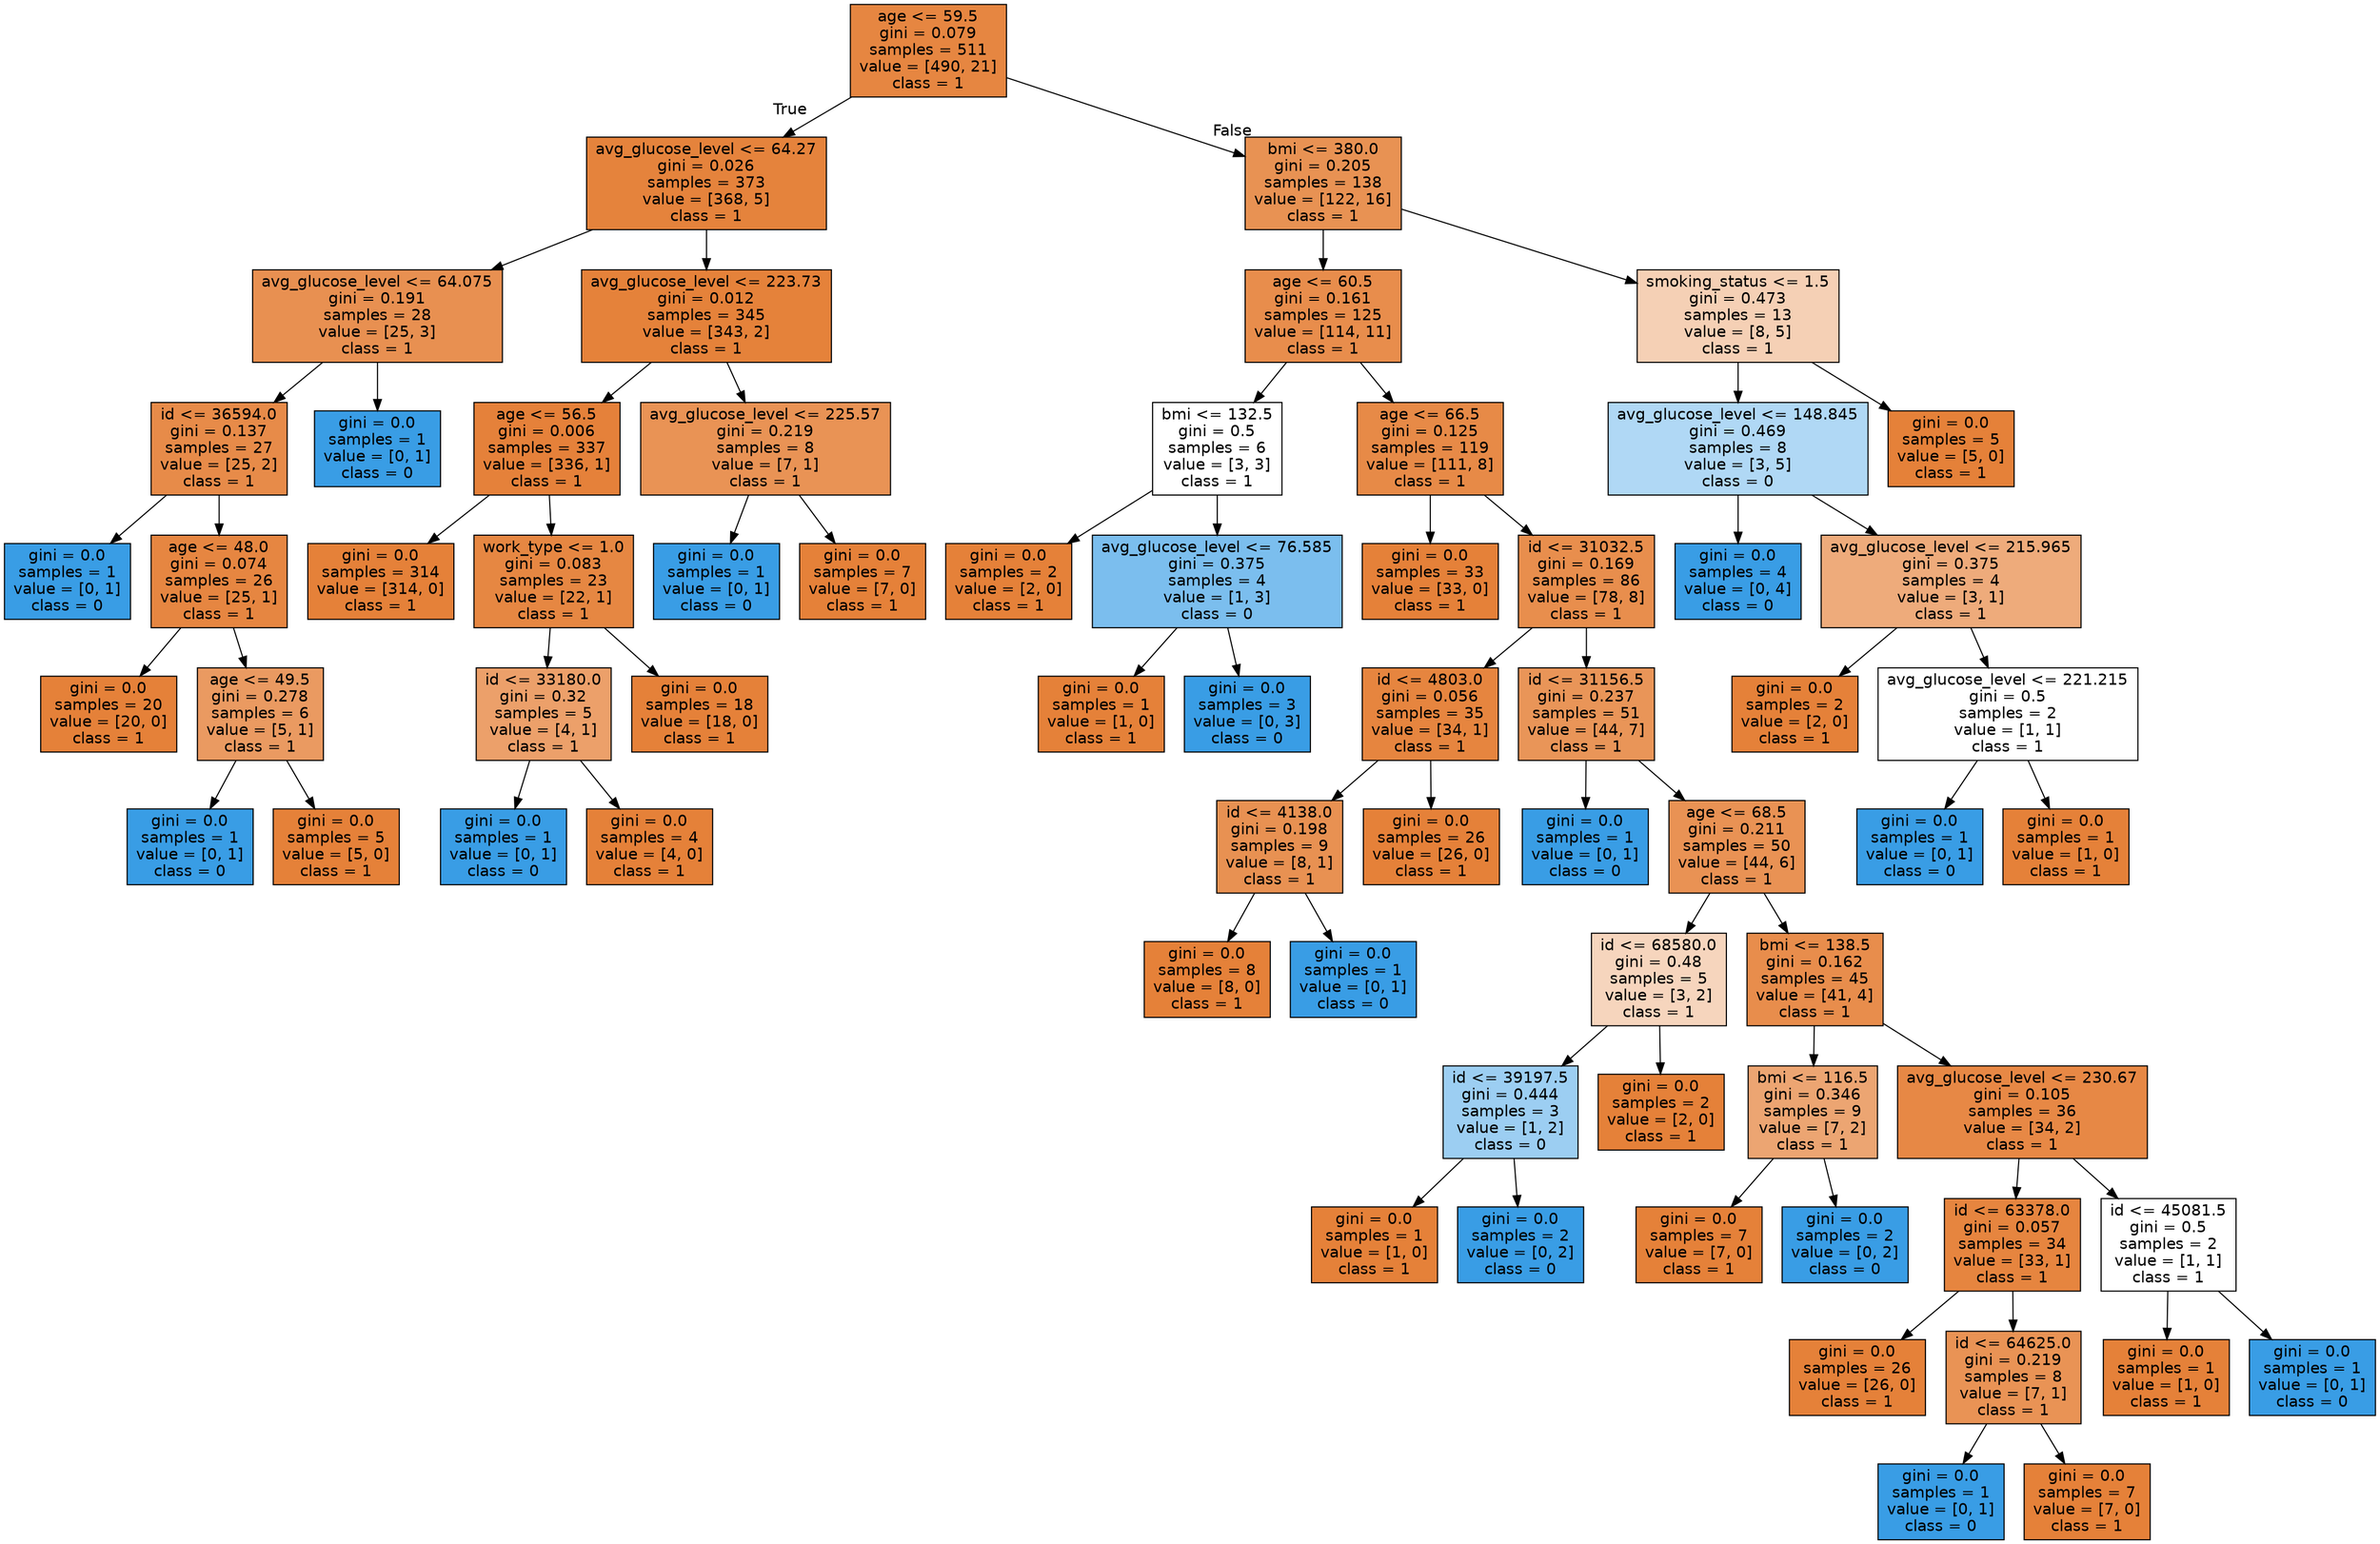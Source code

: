 digraph Tree {
node [shape=box, style="filled", color="black", fontname="helvetica"] ;
edge [fontname="helvetica"] ;
0 [label="age <= 59.5\ngini = 0.079\nsamples = 511\nvalue = [490, 21]\nclass = 1", fillcolor="#e68641"] ;
1 [label="avg_glucose_level <= 64.27\ngini = 0.026\nsamples = 373\nvalue = [368, 5]\nclass = 1", fillcolor="#e5833c"] ;
0 -> 1 [labeldistance=2.5, labelangle=45, headlabel="True"] ;
2 [label="avg_glucose_level <= 64.075\ngini = 0.191\nsamples = 28\nvalue = [25, 3]\nclass = 1", fillcolor="#e89051"] ;
1 -> 2 ;
3 [label="id <= 36594.0\ngini = 0.137\nsamples = 27\nvalue = [25, 2]\nclass = 1", fillcolor="#e78b49"] ;
2 -> 3 ;
4 [label="gini = 0.0\nsamples = 1\nvalue = [0, 1]\nclass = 0", fillcolor="#399de5"] ;
3 -> 4 ;
5 [label="age <= 48.0\ngini = 0.074\nsamples = 26\nvalue = [25, 1]\nclass = 1", fillcolor="#e68641"] ;
3 -> 5 ;
6 [label="gini = 0.0\nsamples = 20\nvalue = [20, 0]\nclass = 1", fillcolor="#e58139"] ;
5 -> 6 ;
7 [label="age <= 49.5\ngini = 0.278\nsamples = 6\nvalue = [5, 1]\nclass = 1", fillcolor="#ea9a61"] ;
5 -> 7 ;
8 [label="gini = 0.0\nsamples = 1\nvalue = [0, 1]\nclass = 0", fillcolor="#399de5"] ;
7 -> 8 ;
9 [label="gini = 0.0\nsamples = 5\nvalue = [5, 0]\nclass = 1", fillcolor="#e58139"] ;
7 -> 9 ;
10 [label="gini = 0.0\nsamples = 1\nvalue = [0, 1]\nclass = 0", fillcolor="#399de5"] ;
2 -> 10 ;
11 [label="avg_glucose_level <= 223.73\ngini = 0.012\nsamples = 345\nvalue = [343, 2]\nclass = 1", fillcolor="#e5823a"] ;
1 -> 11 ;
12 [label="age <= 56.5\ngini = 0.006\nsamples = 337\nvalue = [336, 1]\nclass = 1", fillcolor="#e5813a"] ;
11 -> 12 ;
13 [label="gini = 0.0\nsamples = 314\nvalue = [314, 0]\nclass = 1", fillcolor="#e58139"] ;
12 -> 13 ;
14 [label="work_type <= 1.0\ngini = 0.083\nsamples = 23\nvalue = [22, 1]\nclass = 1", fillcolor="#e68742"] ;
12 -> 14 ;
15 [label="id <= 33180.0\ngini = 0.32\nsamples = 5\nvalue = [4, 1]\nclass = 1", fillcolor="#eca06a"] ;
14 -> 15 ;
16 [label="gini = 0.0\nsamples = 1\nvalue = [0, 1]\nclass = 0", fillcolor="#399de5"] ;
15 -> 16 ;
17 [label="gini = 0.0\nsamples = 4\nvalue = [4, 0]\nclass = 1", fillcolor="#e58139"] ;
15 -> 17 ;
18 [label="gini = 0.0\nsamples = 18\nvalue = [18, 0]\nclass = 1", fillcolor="#e58139"] ;
14 -> 18 ;
19 [label="avg_glucose_level <= 225.57\ngini = 0.219\nsamples = 8\nvalue = [7, 1]\nclass = 1", fillcolor="#e99355"] ;
11 -> 19 ;
20 [label="gini = 0.0\nsamples = 1\nvalue = [0, 1]\nclass = 0", fillcolor="#399de5"] ;
19 -> 20 ;
21 [label="gini = 0.0\nsamples = 7\nvalue = [7, 0]\nclass = 1", fillcolor="#e58139"] ;
19 -> 21 ;
22 [label="bmi <= 380.0\ngini = 0.205\nsamples = 138\nvalue = [122, 16]\nclass = 1", fillcolor="#e89253"] ;
0 -> 22 [labeldistance=2.5, labelangle=-45, headlabel="False"] ;
23 [label="age <= 60.5\ngini = 0.161\nsamples = 125\nvalue = [114, 11]\nclass = 1", fillcolor="#e88d4c"] ;
22 -> 23 ;
24 [label="bmi <= 132.5\ngini = 0.5\nsamples = 6\nvalue = [3, 3]\nclass = 1", fillcolor="#ffffff"] ;
23 -> 24 ;
25 [label="gini = 0.0\nsamples = 2\nvalue = [2, 0]\nclass = 1", fillcolor="#e58139"] ;
24 -> 25 ;
26 [label="avg_glucose_level <= 76.585\ngini = 0.375\nsamples = 4\nvalue = [1, 3]\nclass = 0", fillcolor="#7bbeee"] ;
24 -> 26 ;
27 [label="gini = 0.0\nsamples = 1\nvalue = [1, 0]\nclass = 1", fillcolor="#e58139"] ;
26 -> 27 ;
28 [label="gini = 0.0\nsamples = 3\nvalue = [0, 3]\nclass = 0", fillcolor="#399de5"] ;
26 -> 28 ;
29 [label="age <= 66.5\ngini = 0.125\nsamples = 119\nvalue = [111, 8]\nclass = 1", fillcolor="#e78a47"] ;
23 -> 29 ;
30 [label="gini = 0.0\nsamples = 33\nvalue = [33, 0]\nclass = 1", fillcolor="#e58139"] ;
29 -> 30 ;
31 [label="id <= 31032.5\ngini = 0.169\nsamples = 86\nvalue = [78, 8]\nclass = 1", fillcolor="#e88e4d"] ;
29 -> 31 ;
32 [label="id <= 4803.0\ngini = 0.056\nsamples = 35\nvalue = [34, 1]\nclass = 1", fillcolor="#e6853f"] ;
31 -> 32 ;
33 [label="id <= 4138.0\ngini = 0.198\nsamples = 9\nvalue = [8, 1]\nclass = 1", fillcolor="#e89152"] ;
32 -> 33 ;
34 [label="gini = 0.0\nsamples = 8\nvalue = [8, 0]\nclass = 1", fillcolor="#e58139"] ;
33 -> 34 ;
35 [label="gini = 0.0\nsamples = 1\nvalue = [0, 1]\nclass = 0", fillcolor="#399de5"] ;
33 -> 35 ;
36 [label="gini = 0.0\nsamples = 26\nvalue = [26, 0]\nclass = 1", fillcolor="#e58139"] ;
32 -> 36 ;
37 [label="id <= 31156.5\ngini = 0.237\nsamples = 51\nvalue = [44, 7]\nclass = 1", fillcolor="#e99558"] ;
31 -> 37 ;
38 [label="gini = 0.0\nsamples = 1\nvalue = [0, 1]\nclass = 0", fillcolor="#399de5"] ;
37 -> 38 ;
39 [label="age <= 68.5\ngini = 0.211\nsamples = 50\nvalue = [44, 6]\nclass = 1", fillcolor="#e99254"] ;
37 -> 39 ;
40 [label="id <= 68580.0\ngini = 0.48\nsamples = 5\nvalue = [3, 2]\nclass = 1", fillcolor="#f6d5bd"] ;
39 -> 40 ;
41 [label="id <= 39197.5\ngini = 0.444\nsamples = 3\nvalue = [1, 2]\nclass = 0", fillcolor="#9ccef2"] ;
40 -> 41 ;
42 [label="gini = 0.0\nsamples = 1\nvalue = [1, 0]\nclass = 1", fillcolor="#e58139"] ;
41 -> 42 ;
43 [label="gini = 0.0\nsamples = 2\nvalue = [0, 2]\nclass = 0", fillcolor="#399de5"] ;
41 -> 43 ;
44 [label="gini = 0.0\nsamples = 2\nvalue = [2, 0]\nclass = 1", fillcolor="#e58139"] ;
40 -> 44 ;
45 [label="bmi <= 138.5\ngini = 0.162\nsamples = 45\nvalue = [41, 4]\nclass = 1", fillcolor="#e88d4c"] ;
39 -> 45 ;
46 [label="bmi <= 116.5\ngini = 0.346\nsamples = 9\nvalue = [7, 2]\nclass = 1", fillcolor="#eca572"] ;
45 -> 46 ;
47 [label="gini = 0.0\nsamples = 7\nvalue = [7, 0]\nclass = 1", fillcolor="#e58139"] ;
46 -> 47 ;
48 [label="gini = 0.0\nsamples = 2\nvalue = [0, 2]\nclass = 0", fillcolor="#399de5"] ;
46 -> 48 ;
49 [label="avg_glucose_level <= 230.67\ngini = 0.105\nsamples = 36\nvalue = [34, 2]\nclass = 1", fillcolor="#e78845"] ;
45 -> 49 ;
50 [label="id <= 63378.0\ngini = 0.057\nsamples = 34\nvalue = [33, 1]\nclass = 1", fillcolor="#e6853f"] ;
49 -> 50 ;
51 [label="gini = 0.0\nsamples = 26\nvalue = [26, 0]\nclass = 1", fillcolor="#e58139"] ;
50 -> 51 ;
52 [label="id <= 64625.0\ngini = 0.219\nsamples = 8\nvalue = [7, 1]\nclass = 1", fillcolor="#e99355"] ;
50 -> 52 ;
53 [label="gini = 0.0\nsamples = 1\nvalue = [0, 1]\nclass = 0", fillcolor="#399de5"] ;
52 -> 53 ;
54 [label="gini = 0.0\nsamples = 7\nvalue = [7, 0]\nclass = 1", fillcolor="#e58139"] ;
52 -> 54 ;
55 [label="id <= 45081.5\ngini = 0.5\nsamples = 2\nvalue = [1, 1]\nclass = 1", fillcolor="#ffffff"] ;
49 -> 55 ;
56 [label="gini = 0.0\nsamples = 1\nvalue = [1, 0]\nclass = 1", fillcolor="#e58139"] ;
55 -> 56 ;
57 [label="gini = 0.0\nsamples = 1\nvalue = [0, 1]\nclass = 0", fillcolor="#399de5"] ;
55 -> 57 ;
58 [label="smoking_status <= 1.5\ngini = 0.473\nsamples = 13\nvalue = [8, 5]\nclass = 1", fillcolor="#f5d0b5"] ;
22 -> 58 ;
59 [label="avg_glucose_level <= 148.845\ngini = 0.469\nsamples = 8\nvalue = [3, 5]\nclass = 0", fillcolor="#b0d8f5"] ;
58 -> 59 ;
60 [label="gini = 0.0\nsamples = 4\nvalue = [0, 4]\nclass = 0", fillcolor="#399de5"] ;
59 -> 60 ;
61 [label="avg_glucose_level <= 215.965\ngini = 0.375\nsamples = 4\nvalue = [3, 1]\nclass = 1", fillcolor="#eeab7b"] ;
59 -> 61 ;
62 [label="gini = 0.0\nsamples = 2\nvalue = [2, 0]\nclass = 1", fillcolor="#e58139"] ;
61 -> 62 ;
63 [label="avg_glucose_level <= 221.215\ngini = 0.5\nsamples = 2\nvalue = [1, 1]\nclass = 1", fillcolor="#ffffff"] ;
61 -> 63 ;
64 [label="gini = 0.0\nsamples = 1\nvalue = [0, 1]\nclass = 0", fillcolor="#399de5"] ;
63 -> 64 ;
65 [label="gini = 0.0\nsamples = 1\nvalue = [1, 0]\nclass = 1", fillcolor="#e58139"] ;
63 -> 65 ;
66 [label="gini = 0.0\nsamples = 5\nvalue = [5, 0]\nclass = 1", fillcolor="#e58139"] ;
58 -> 66 ;
}